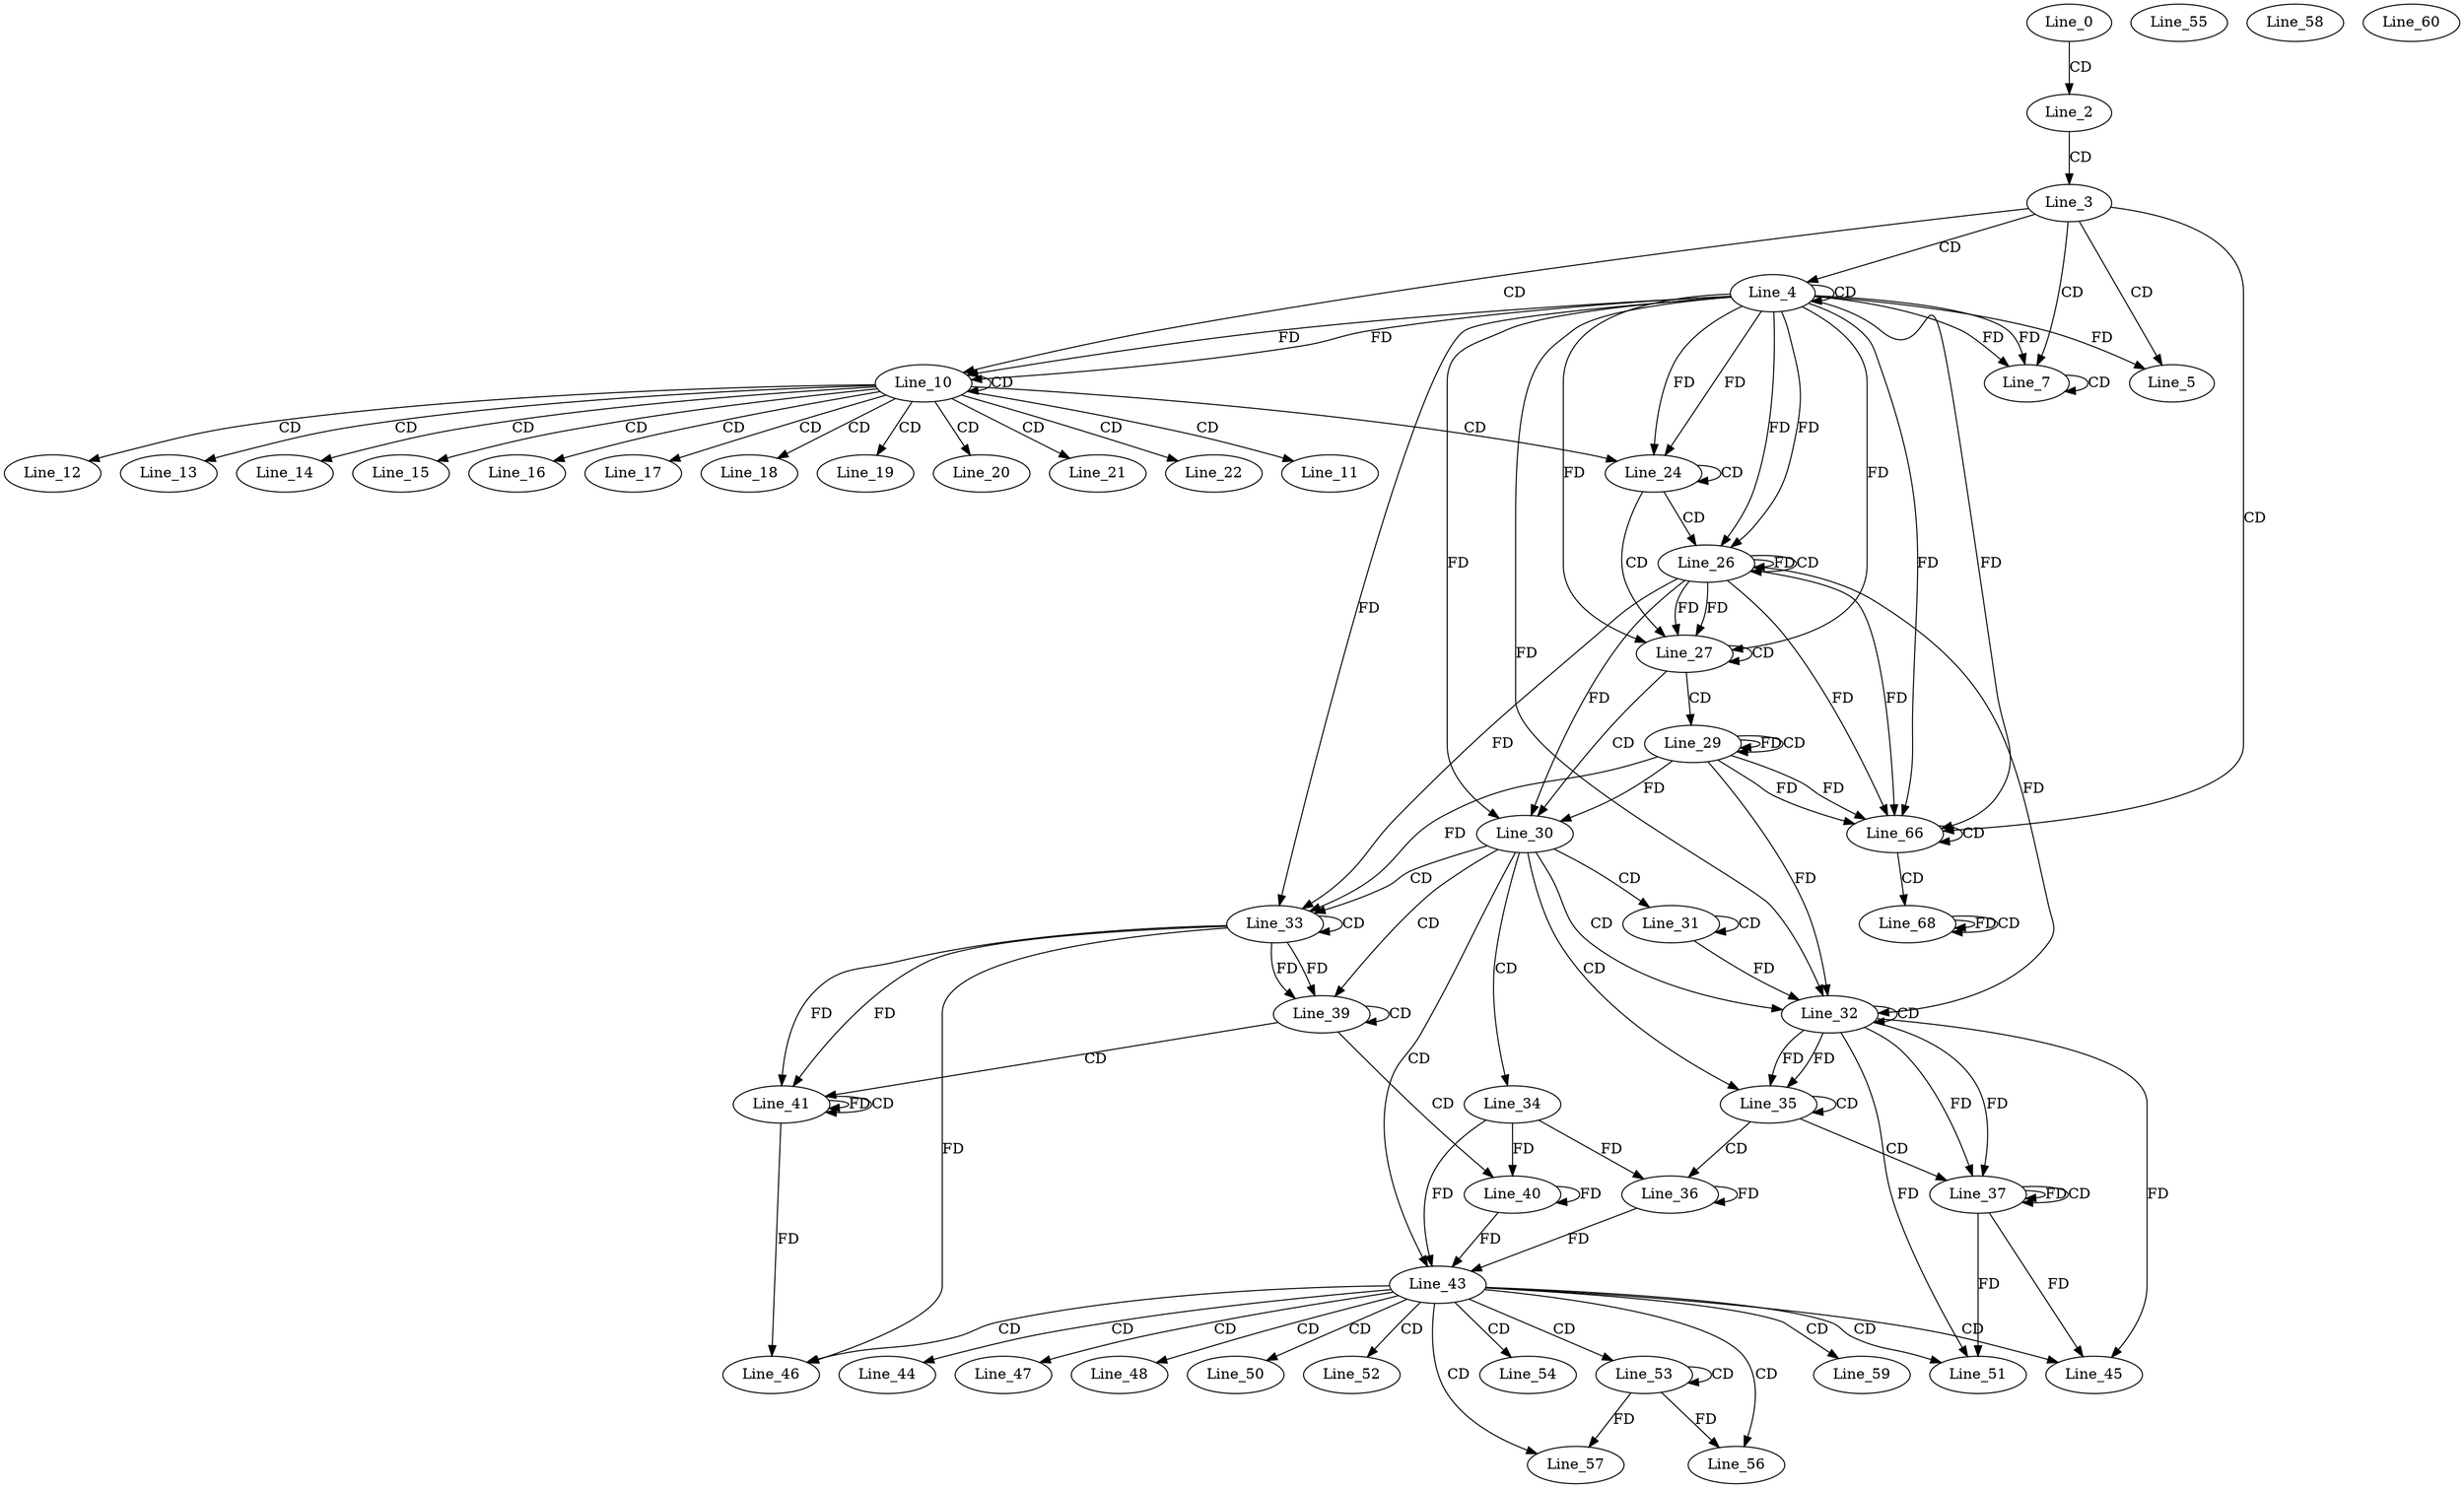 digraph G {
  Line_0;
  Line_2;
  Line_3;
  Line_4;
  Line_4;
  Line_4;
  Line_5;
  Line_5;
  Line_7;
  Line_7;
  Line_10;
  Line_10;
  Line_11;
  Line_12;
  Line_13;
  Line_14;
  Line_15;
  Line_16;
  Line_17;
  Line_18;
  Line_19;
  Line_20;
  Line_21;
  Line_22;
  Line_24;
  Line_24;
  Line_26;
  Line_26;
  Line_27;
  Line_27;
  Line_29;
  Line_29;
  Line_30;
  Line_30;
  Line_30;
  Line_31;
  Line_31;
  Line_32;
  Line_32;
  Line_32;
  Line_33;
  Line_33;
  Line_33;
  Line_34;
  Line_35;
  Line_35;
  Line_36;
  Line_37;
  Line_37;
  Line_39;
  Line_39;
  Line_40;
  Line_41;
  Line_41;
  Line_43;
  Line_44;
  Line_45;
  Line_46;
  Line_47;
  Line_48;
  Line_48;
  Line_50;
  Line_51;
  Line_52;
  Line_53;
  Line_53;
  Line_54;
  Line_55;
  Line_56;
  Line_57;
  Line_58;
  Line_59;
  Line_59;
  Line_60;
  Line_60;
  Line_66;
  Line_66;
  Line_68;
  Line_68;
  Line_0 -> Line_2 [ label="CD" ];
  Line_2 -> Line_3 [ label="CD" ];
  Line_3 -> Line_4 [ label="CD" ];
  Line_4 -> Line_4 [ label="CD" ];
  Line_3 -> Line_5 [ label="CD" ];
  Line_4 -> Line_5 [ label="FD" ];
  Line_3 -> Line_7 [ label="CD" ];
  Line_4 -> Line_7 [ label="FD" ];
  Line_7 -> Line_7 [ label="CD" ];
  Line_4 -> Line_7 [ label="FD" ];
  Line_3 -> Line_10 [ label="CD" ];
  Line_4 -> Line_10 [ label="FD" ];
  Line_10 -> Line_10 [ label="CD" ];
  Line_4 -> Line_10 [ label="FD" ];
  Line_10 -> Line_11 [ label="CD" ];
  Line_10 -> Line_12 [ label="CD" ];
  Line_10 -> Line_13 [ label="CD" ];
  Line_10 -> Line_14 [ label="CD" ];
  Line_10 -> Line_15 [ label="CD" ];
  Line_10 -> Line_16 [ label="CD" ];
  Line_10 -> Line_17 [ label="CD" ];
  Line_10 -> Line_18 [ label="CD" ];
  Line_10 -> Line_19 [ label="CD" ];
  Line_10 -> Line_20 [ label="CD" ];
  Line_10 -> Line_21 [ label="CD" ];
  Line_10 -> Line_22 [ label="CD" ];
  Line_10 -> Line_24 [ label="CD" ];
  Line_4 -> Line_24 [ label="FD" ];
  Line_24 -> Line_24 [ label="CD" ];
  Line_4 -> Line_24 [ label="FD" ];
  Line_24 -> Line_26 [ label="CD" ];
  Line_4 -> Line_26 [ label="FD" ];
  Line_26 -> Line_26 [ label="FD" ];
  Line_26 -> Line_26 [ label="CD" ];
  Line_4 -> Line_26 [ label="FD" ];
  Line_24 -> Line_27 [ label="CD" ];
  Line_4 -> Line_27 [ label="FD" ];
  Line_26 -> Line_27 [ label="FD" ];
  Line_27 -> Line_27 [ label="CD" ];
  Line_4 -> Line_27 [ label="FD" ];
  Line_26 -> Line_27 [ label="FD" ];
  Line_27 -> Line_29 [ label="CD" ];
  Line_29 -> Line_29 [ label="FD" ];
  Line_29 -> Line_29 [ label="CD" ];
  Line_27 -> Line_30 [ label="CD" ];
  Line_4 -> Line_30 [ label="FD" ];
  Line_26 -> Line_30 [ label="FD" ];
  Line_29 -> Line_30 [ label="FD" ];
  Line_30 -> Line_31 [ label="CD" ];
  Line_31 -> Line_31 [ label="CD" ];
  Line_30 -> Line_32 [ label="CD" ];
  Line_32 -> Line_32 [ label="CD" ];
  Line_4 -> Line_32 [ label="FD" ];
  Line_26 -> Line_32 [ label="FD" ];
  Line_29 -> Line_32 [ label="FD" ];
  Line_31 -> Line_32 [ label="FD" ];
  Line_30 -> Line_33 [ label="CD" ];
  Line_33 -> Line_33 [ label="CD" ];
  Line_4 -> Line_33 [ label="FD" ];
  Line_26 -> Line_33 [ label="FD" ];
  Line_29 -> Line_33 [ label="FD" ];
  Line_30 -> Line_34 [ label="CD" ];
  Line_30 -> Line_35 [ label="CD" ];
  Line_32 -> Line_35 [ label="FD" ];
  Line_35 -> Line_35 [ label="CD" ];
  Line_32 -> Line_35 [ label="FD" ];
  Line_35 -> Line_36 [ label="CD" ];
  Line_34 -> Line_36 [ label="FD" ];
  Line_36 -> Line_36 [ label="FD" ];
  Line_35 -> Line_37 [ label="CD" ];
  Line_32 -> Line_37 [ label="FD" ];
  Line_37 -> Line_37 [ label="FD" ];
  Line_37 -> Line_37 [ label="CD" ];
  Line_32 -> Line_37 [ label="FD" ];
  Line_30 -> Line_39 [ label="CD" ];
  Line_33 -> Line_39 [ label="FD" ];
  Line_39 -> Line_39 [ label="CD" ];
  Line_33 -> Line_39 [ label="FD" ];
  Line_39 -> Line_40 [ label="CD" ];
  Line_34 -> Line_40 [ label="FD" ];
  Line_40 -> Line_40 [ label="FD" ];
  Line_39 -> Line_41 [ label="CD" ];
  Line_33 -> Line_41 [ label="FD" ];
  Line_41 -> Line_41 [ label="FD" ];
  Line_41 -> Line_41 [ label="CD" ];
  Line_33 -> Line_41 [ label="FD" ];
  Line_30 -> Line_43 [ label="CD" ];
  Line_34 -> Line_43 [ label="FD" ];
  Line_36 -> Line_43 [ label="FD" ];
  Line_40 -> Line_43 [ label="FD" ];
  Line_43 -> Line_44 [ label="CD" ];
  Line_43 -> Line_45 [ label="CD" ];
  Line_32 -> Line_45 [ label="FD" ];
  Line_37 -> Line_45 [ label="FD" ];
  Line_43 -> Line_46 [ label="CD" ];
  Line_33 -> Line_46 [ label="FD" ];
  Line_41 -> Line_46 [ label="FD" ];
  Line_43 -> Line_47 [ label="CD" ];
  Line_43 -> Line_48 [ label="CD" ];
  Line_43 -> Line_50 [ label="CD" ];
  Line_43 -> Line_51 [ label="CD" ];
  Line_32 -> Line_51 [ label="FD" ];
  Line_37 -> Line_51 [ label="FD" ];
  Line_43 -> Line_52 [ label="CD" ];
  Line_43 -> Line_53 [ label="CD" ];
  Line_53 -> Line_53 [ label="CD" ];
  Line_43 -> Line_54 [ label="CD" ];
  Line_43 -> Line_56 [ label="CD" ];
  Line_53 -> Line_56 [ label="FD" ];
  Line_43 -> Line_57 [ label="CD" ];
  Line_53 -> Line_57 [ label="FD" ];
  Line_43 -> Line_59 [ label="CD" ];
  Line_3 -> Line_66 [ label="CD" ];
  Line_4 -> Line_66 [ label="FD" ];
  Line_26 -> Line_66 [ label="FD" ];
  Line_29 -> Line_66 [ label="FD" ];
  Line_66 -> Line_66 [ label="CD" ];
  Line_4 -> Line_66 [ label="FD" ];
  Line_26 -> Line_66 [ label="FD" ];
  Line_29 -> Line_66 [ label="FD" ];
  Line_66 -> Line_68 [ label="CD" ];
  Line_68 -> Line_68 [ label="FD" ];
  Line_68 -> Line_68 [ label="CD" ];
}
